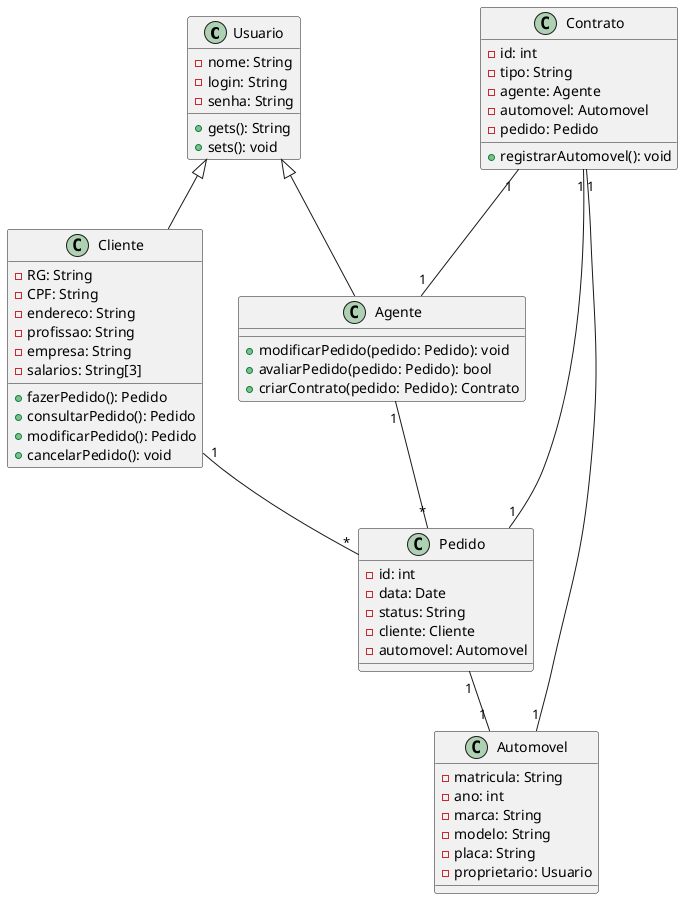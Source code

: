 @startuml Sistema de Aluguel de Carros

class Usuario{
    -nome: String
    -login: String
    -senha: String
    +gets(): String
    +sets(): void
}

class Cliente extends Usuario {
    -RG: String
    -CPF: String
    -endereco: String
    -profissao: String
    -empresa: String
    -salarios: String[3]
    +fazerPedido(): Pedido
    +consultarPedido(): Pedido
    +modificarPedido(): Pedido
    +cancelarPedido(): void
}

class Agente extends Usuario{
    +modificarPedido(pedido: Pedido): void
    +avaliarPedido(pedido: Pedido): bool
    +criarContrato(pedido: Pedido): Contrato
}

class Pedido {
    -id: int
    -data: Date
    -status: String
    -cliente: Cliente
    -automovel: Automovel
}

class Automovel {
    -matricula: String
    -ano: int
    -marca: String
    -modelo: String
    -placa: String
    -proprietario: Usuario
}

class Contrato {
    -id: int
    -tipo: String
    -agente: Agente
    -automovel: Automovel
    -pedido: Pedido
    +registrarAutomovel(): void
}

Cliente "1" -- "*" Pedido
Agente "1" -- "*" Pedido
Pedido "1" -- "1" Automovel
Contrato "1" -- "1" Pedido
Contrato "1" -- "1" Agente
Contrato "1" -- "1" Automovel

@enduml
